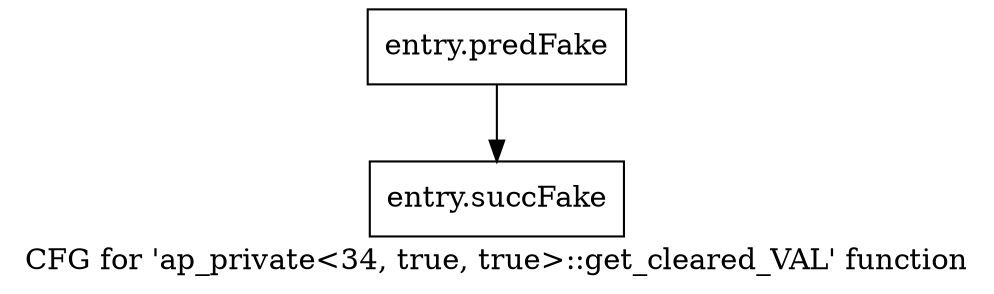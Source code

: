 digraph "CFG for 'ap_private\<34, true, true\>::get_cleared_VAL' function" {
	label="CFG for 'ap_private\<34, true, true\>::get_cleared_VAL' function";

	Node0x5817d30 [shape=record,filename="",linenumber="",label="{entry.predFake}"];
	Node0x5817d30 -> Node0x585c660[ callList="" memoryops="" filename="/home/omerfaruk/tools/Xilinx/Vitis_HLS/2023.2/include/etc/ap_private.h" execusionnum="11"];
	Node0x585c660 [shape=record,filename="/home/omerfaruk/tools/Xilinx/Vitis_HLS/2023.2/include/etc/ap_private.h",linenumber="1438",label="{entry.succFake}"];
}
